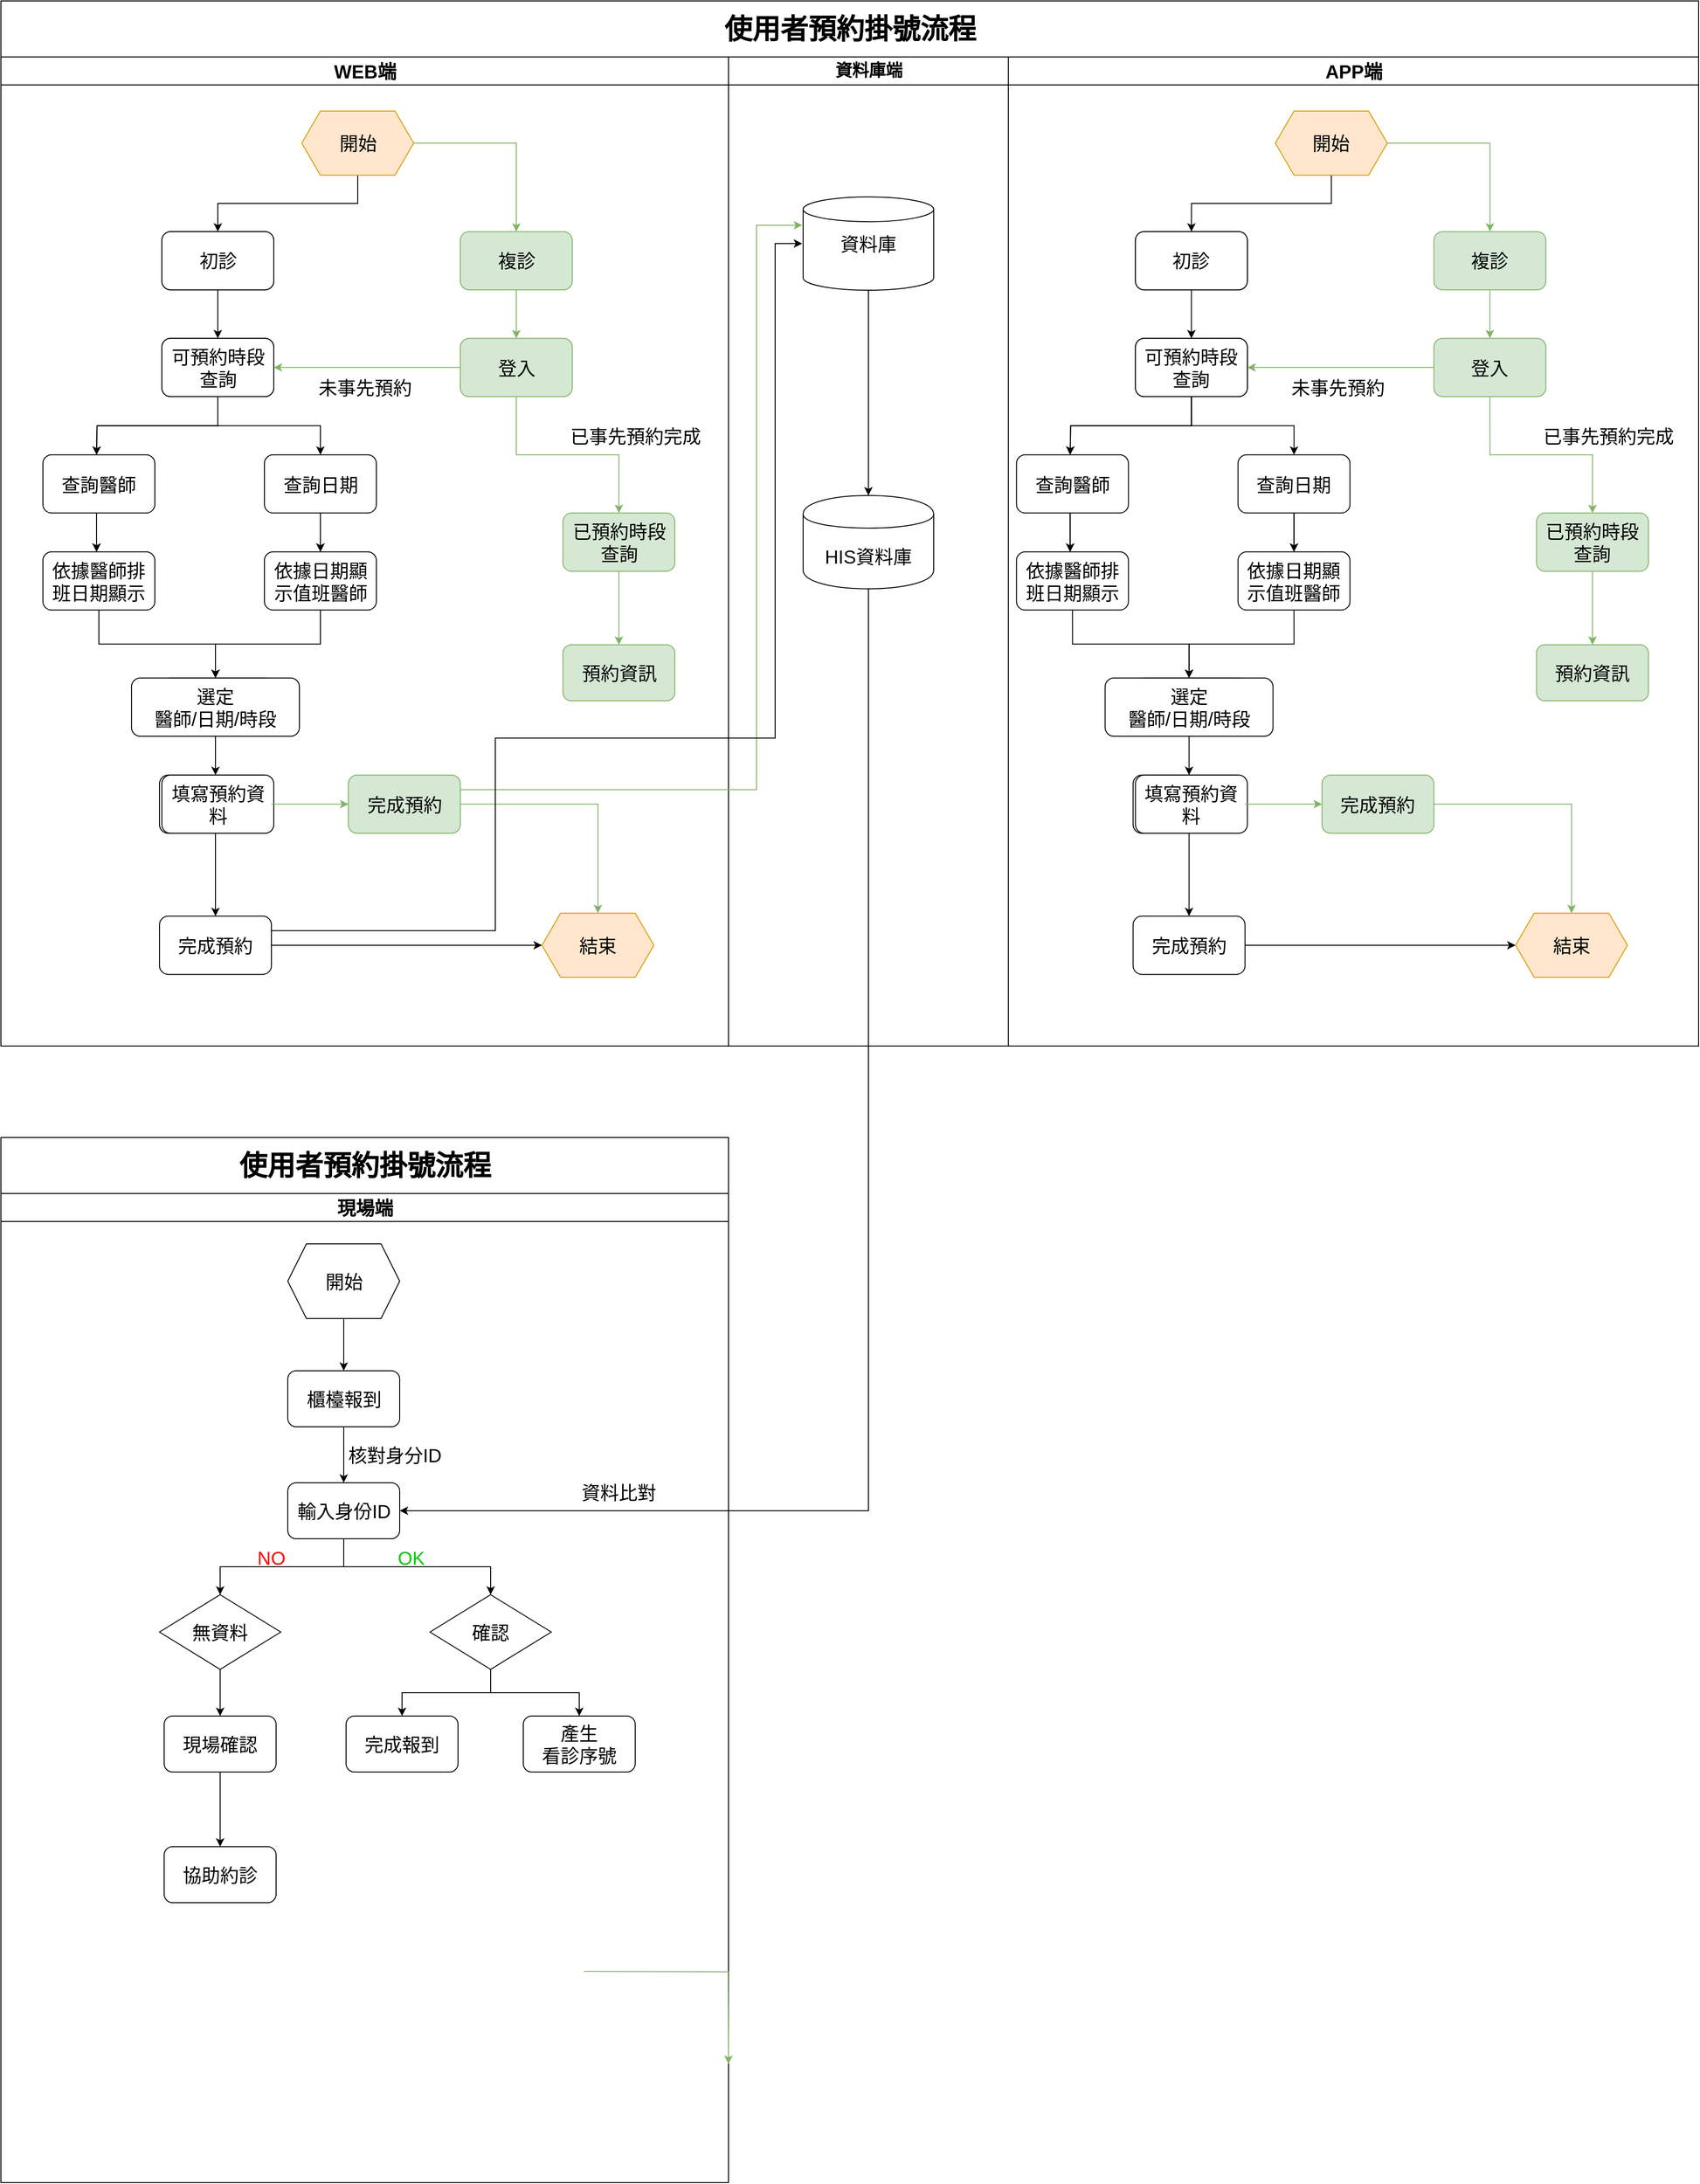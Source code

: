 <mxfile version="13.6.5" type="github">
  <diagram id="dnRgv7B2gYc5I0xisCOR" name="Page-1">
    <mxGraphModel dx="2031" dy="1261" grid="1" gridSize="10" guides="1" tooltips="1" connect="1" arrows="1" fold="1" page="1" pageScale="1" pageWidth="1920" pageHeight="1200" math="0" shadow="0">
      <root>
        <mxCell id="0" />
        <mxCell id="1" parent="0" />
        <mxCell id="JxTsUpEeMa1ZSkfOxO1r-179" value="&lt;font style=&quot;font-size: 30px&quot;&gt;使用者預約掛號流程&lt;/font&gt;" style="swimlane;html=1;childLayout=stackLayout;resizeParent=1;resizeParentMax=0;startSize=60;fontSize=25;movable=1;resizable=1;rotatable=1;deletable=1;editable=1;connectable=1;" vertex="1" parent="1">
          <mxGeometry x="40" y="1250" width="780" height="1120" as="geometry" />
        </mxCell>
        <mxCell id="JxTsUpEeMa1ZSkfOxO1r-180" value="&lt;font style=&quot;font-size: 20px&quot;&gt;現場端&lt;/font&gt;" style="swimlane;html=1;startSize=30;movable=1;resizable=1;rotatable=1;deletable=1;editable=1;connectable=1;" vertex="1" parent="JxTsUpEeMa1ZSkfOxO1r-179">
          <mxGeometry y="60" width="780" height="1060" as="geometry">
            <mxRectangle y="60" width="290" height="990" as="alternateBounds" />
          </mxGeometry>
        </mxCell>
        <mxCell id="JxTsUpEeMa1ZSkfOxO1r-210" style="edgeStyle=orthogonalEdgeStyle;rounded=0;orthogonalLoop=1;jettySize=auto;html=1;exitX=1;exitY=0.5;exitDx=0;exitDy=0;entryX=0.5;entryY=0;entryDx=0;entryDy=0;fontSize=20;fillColor=#d5e8d4;strokeColor=#82b366;" edge="1" parent="JxTsUpEeMa1ZSkfOxO1r-180">
          <mxGeometry relative="1" as="geometry">
            <mxPoint x="624.93" y="833.6" as="sourcePoint" />
            <mxPoint x="779.93" y="932.8" as="targetPoint" />
          </mxGeometry>
        </mxCell>
        <mxCell id="JxTsUpEeMa1ZSkfOxO1r-276" value="" style="edgeStyle=orthogonalEdgeStyle;rounded=0;orthogonalLoop=1;jettySize=auto;html=1;endArrow=classic;endFill=1;fontSize=20;" edge="1" parent="JxTsUpEeMa1ZSkfOxO1r-180" source="JxTsUpEeMa1ZSkfOxO1r-273" target="JxTsUpEeMa1ZSkfOxO1r-275">
          <mxGeometry relative="1" as="geometry" />
        </mxCell>
        <mxCell id="JxTsUpEeMa1ZSkfOxO1r-419" style="edgeStyle=orthogonalEdgeStyle;rounded=0;orthogonalLoop=1;jettySize=auto;html=1;exitX=0.5;exitY=1;exitDx=0;exitDy=0;entryX=0.5;entryY=0;entryDx=0;entryDy=0;endArrow=classic;endFill=1;fontSize=20;fontColor=#FF0000;" edge="1" parent="JxTsUpEeMa1ZSkfOxO1r-180" source="JxTsUpEeMa1ZSkfOxO1r-379" target="JxTsUpEeMa1ZSkfOxO1r-418">
          <mxGeometry relative="1" as="geometry" />
        </mxCell>
        <mxCell id="JxTsUpEeMa1ZSkfOxO1r-379" value="無資料" style="rhombus;whiteSpace=wrap;html=1;fontSize=20;" vertex="1" parent="JxTsUpEeMa1ZSkfOxO1r-180">
          <mxGeometry x="170" y="430" width="130" height="80" as="geometry" />
        </mxCell>
        <mxCell id="JxTsUpEeMa1ZSkfOxO1r-418" value="&lt;font color=&quot;#000000&quot;&gt;現場確認&lt;/font&gt;" style="rounded=1;whiteSpace=wrap;html=1;fontSize=20;fontColor=#FF0000;" vertex="1" parent="JxTsUpEeMa1ZSkfOxO1r-180">
          <mxGeometry x="175" y="560" width="120" height="60" as="geometry" />
        </mxCell>
        <mxCell id="JxTsUpEeMa1ZSkfOxO1r-415" value="NO" style="text;html=1;strokeColor=none;fillColor=none;align=center;verticalAlign=middle;whiteSpace=wrap;rounded=0;fontSize=20;fontColor=#FF0000;" vertex="1" parent="JxTsUpEeMa1ZSkfOxO1r-180">
          <mxGeometry x="270" y="380" width="40" height="20.8" as="geometry" />
        </mxCell>
        <mxCell id="JxTsUpEeMa1ZSkfOxO1r-273" value="&lt;div&gt;櫃檯報到&lt;/div&gt;" style="rounded=1;whiteSpace=wrap;html=1;fontSize=20;" vertex="1" parent="JxTsUpEeMa1ZSkfOxO1r-180">
          <mxGeometry x="307.5" y="190" width="120" height="60" as="geometry" />
        </mxCell>
        <mxCell id="JxTsUpEeMa1ZSkfOxO1r-380" style="edgeStyle=orthogonalEdgeStyle;rounded=0;orthogonalLoop=1;jettySize=auto;html=1;exitX=0.5;exitY=1;exitDx=0;exitDy=0;endArrow=classic;endFill=1;fontSize=20;" edge="1" parent="JxTsUpEeMa1ZSkfOxO1r-180" source="JxTsUpEeMa1ZSkfOxO1r-275" target="JxTsUpEeMa1ZSkfOxO1r-378">
          <mxGeometry relative="1" as="geometry" />
        </mxCell>
        <mxCell id="JxTsUpEeMa1ZSkfOxO1r-381" style="edgeStyle=orthogonalEdgeStyle;rounded=0;orthogonalLoop=1;jettySize=auto;html=1;exitX=0.5;exitY=1;exitDx=0;exitDy=0;entryX=0.5;entryY=0;entryDx=0;entryDy=0;endArrow=classic;endFill=1;fontSize=20;" edge="1" parent="JxTsUpEeMa1ZSkfOxO1r-180" source="JxTsUpEeMa1ZSkfOxO1r-275" target="JxTsUpEeMa1ZSkfOxO1r-379">
          <mxGeometry relative="1" as="geometry" />
        </mxCell>
        <mxCell id="JxTsUpEeMa1ZSkfOxO1r-275" value="輸入身份ID" style="whiteSpace=wrap;html=1;rounded=1;fontSize=20;" vertex="1" parent="JxTsUpEeMa1ZSkfOxO1r-180">
          <mxGeometry x="307.5" y="310" width="120" height="60" as="geometry" />
        </mxCell>
        <mxCell id="JxTsUpEeMa1ZSkfOxO1r-284" style="edgeStyle=orthogonalEdgeStyle;rounded=0;orthogonalLoop=1;jettySize=auto;html=1;exitX=0.5;exitY=1;exitDx=0;exitDy=0;entryX=0.5;entryY=0;entryDx=0;entryDy=0;endArrow=classic;endFill=1;fontSize=20;" edge="1" parent="JxTsUpEeMa1ZSkfOxO1r-180" source="JxTsUpEeMa1ZSkfOxO1r-283" target="JxTsUpEeMa1ZSkfOxO1r-273">
          <mxGeometry relative="1" as="geometry" />
        </mxCell>
        <mxCell id="JxTsUpEeMa1ZSkfOxO1r-283" value="開始" style="shape=hexagon;perimeter=hexagonPerimeter2;whiteSpace=wrap;html=1;fixedSize=1;fontSize=20;" vertex="1" parent="JxTsUpEeMa1ZSkfOxO1r-180">
          <mxGeometry x="307.5" y="54" width="120" height="80" as="geometry" />
        </mxCell>
        <mxCell id="JxTsUpEeMa1ZSkfOxO1r-216" value="核對身分ID" style="text;html=1;strokeColor=none;fillColor=none;align=center;verticalAlign=middle;whiteSpace=wrap;rounded=0;fontSize=20;" vertex="1" parent="JxTsUpEeMa1ZSkfOxO1r-180">
          <mxGeometry x="360" y="270" width="125" height="20.8" as="geometry" />
        </mxCell>
        <mxCell id="JxTsUpEeMa1ZSkfOxO1r-279" value="完成報到" style="whiteSpace=wrap;html=1;rounded=1;fontSize=20;" vertex="1" parent="JxTsUpEeMa1ZSkfOxO1r-180">
          <mxGeometry x="370" y="560" width="120" height="60" as="geometry" />
        </mxCell>
        <mxCell id="JxTsUpEeMa1ZSkfOxO1r-397" value="&lt;font color=&quot;#00CC00&quot;&gt;OK&lt;/font&gt;" style="text;html=1;strokeColor=none;fillColor=none;align=center;verticalAlign=middle;whiteSpace=wrap;rounded=0;fontSize=20;fontColor=#FF0000;" vertex="1" parent="JxTsUpEeMa1ZSkfOxO1r-180">
          <mxGeometry x="420" y="380" width="40" height="20.8" as="geometry" />
        </mxCell>
        <mxCell id="JxTsUpEeMa1ZSkfOxO1r-416" style="edgeStyle=orthogonalEdgeStyle;rounded=0;orthogonalLoop=1;jettySize=auto;html=1;exitX=0.5;exitY=1;exitDx=0;exitDy=0;endArrow=classic;endFill=1;fontSize=20;fontColor=#FF0000;" edge="1" parent="JxTsUpEeMa1ZSkfOxO1r-180" source="JxTsUpEeMa1ZSkfOxO1r-378" target="JxTsUpEeMa1ZSkfOxO1r-279">
          <mxGeometry relative="1" as="geometry" />
        </mxCell>
        <mxCell id="JxTsUpEeMa1ZSkfOxO1r-417" style="edgeStyle=orthogonalEdgeStyle;rounded=0;orthogonalLoop=1;jettySize=auto;html=1;exitX=0.5;exitY=1;exitDx=0;exitDy=0;endArrow=classic;endFill=1;fontSize=20;fontColor=#FF0000;" edge="1" parent="JxTsUpEeMa1ZSkfOxO1r-180" source="JxTsUpEeMa1ZSkfOxO1r-378" target="JxTsUpEeMa1ZSkfOxO1r-281">
          <mxGeometry relative="1" as="geometry" />
        </mxCell>
        <mxCell id="JxTsUpEeMa1ZSkfOxO1r-378" value="確認" style="rhombus;whiteSpace=wrap;html=1;fontSize=20;" vertex="1" parent="JxTsUpEeMa1ZSkfOxO1r-180">
          <mxGeometry x="460" y="430" width="130" height="80" as="geometry" />
        </mxCell>
        <mxCell id="JxTsUpEeMa1ZSkfOxO1r-281" value="&lt;div&gt;產生&lt;/div&gt;&lt;div&gt;看診序號&lt;/div&gt;" style="whiteSpace=wrap;html=1;rounded=1;fontSize=20;" vertex="1" parent="JxTsUpEeMa1ZSkfOxO1r-180">
          <mxGeometry x="560" y="560" width="120" height="60" as="geometry" />
        </mxCell>
        <mxCell id="JxTsUpEeMa1ZSkfOxO1r-278" value="資料比對" style="text;html=1;strokeColor=none;fillColor=none;align=center;verticalAlign=middle;whiteSpace=wrap;rounded=0;fontSize=20;" vertex="1" parent="JxTsUpEeMa1ZSkfOxO1r-180">
          <mxGeometry x="600" y="310" width="125" height="20.8" as="geometry" />
        </mxCell>
        <mxCell id="JxTsUpEeMa1ZSkfOxO1r-277" style="edgeStyle=orthogonalEdgeStyle;rounded=0;orthogonalLoop=1;jettySize=auto;html=1;exitX=0.5;exitY=1;exitDx=0;exitDy=0;entryX=1;entryY=0.5;entryDx=0;entryDy=0;endArrow=classic;endFill=1;fontSize=20;" edge="1" parent="1" source="JxTsUpEeMa1ZSkfOxO1r-93" target="JxTsUpEeMa1ZSkfOxO1r-275">
          <mxGeometry relative="1" as="geometry" />
        </mxCell>
        <mxCell id="JxTsUpEeMa1ZSkfOxO1r-33" value="&lt;font style=&quot;font-size: 30px&quot;&gt;使用者預約掛號流程&lt;/font&gt;" style="swimlane;html=1;childLayout=stackLayout;resizeParent=1;resizeParentMax=0;startSize=60;fontSize=25;movable=1;resizable=1;rotatable=1;deletable=1;editable=1;connectable=1;" vertex="1" parent="1">
          <mxGeometry x="40" y="32" width="1820" height="1120" as="geometry" />
        </mxCell>
        <mxCell id="JxTsUpEeMa1ZSkfOxO1r-38" value="&lt;font style=&quot;font-size: 20px&quot;&gt;WEB端&lt;/font&gt;" style="swimlane;html=1;startSize=30;movable=1;resizable=1;rotatable=1;deletable=1;editable=1;connectable=1;" vertex="1" parent="JxTsUpEeMa1ZSkfOxO1r-33">
          <mxGeometry y="60" width="780" height="1060" as="geometry">
            <mxRectangle y="60" width="290" height="990" as="alternateBounds" />
          </mxGeometry>
        </mxCell>
        <mxCell id="JxTsUpEeMa1ZSkfOxO1r-20" style="edgeStyle=orthogonalEdgeStyle;rounded=0;orthogonalLoop=1;jettySize=auto;html=1;exitX=0.5;exitY=1;exitDx=0;exitDy=0;fontSize=20;" edge="1" parent="JxTsUpEeMa1ZSkfOxO1r-38" source="JxTsUpEeMa1ZSkfOxO1r-16">
          <mxGeometry relative="1" as="geometry">
            <mxPoint x="102.5" y="426.4" as="targetPoint" />
          </mxGeometry>
        </mxCell>
        <mxCell id="JxTsUpEeMa1ZSkfOxO1r-23" value="" style="edgeStyle=orthogonalEdgeStyle;rounded=0;orthogonalLoop=1;jettySize=auto;html=1;fontSize=20;" edge="1" parent="JxTsUpEeMa1ZSkfOxO1r-38">
          <mxGeometry relative="1" as="geometry">
            <mxPoint x="102.5" y="488.8" as="sourcePoint" />
            <mxPoint x="102.5" y="530.4" as="targetPoint" />
          </mxGeometry>
        </mxCell>
        <mxCell id="JxTsUpEeMa1ZSkfOxO1r-25" value="" style="edgeStyle=orthogonalEdgeStyle;rounded=0;orthogonalLoop=1;jettySize=auto;html=1;fontSize=20;" edge="1" parent="JxTsUpEeMa1ZSkfOxO1r-38">
          <mxGeometry relative="1" as="geometry">
            <mxPoint x="342.5" y="488.8" as="sourcePoint" />
            <mxPoint x="342.5" y="530.4" as="targetPoint" />
          </mxGeometry>
        </mxCell>
        <mxCell id="JxTsUpEeMa1ZSkfOxO1r-40" style="edgeStyle=orthogonalEdgeStyle;rounded=0;orthogonalLoop=1;jettySize=auto;html=1;exitX=0.5;exitY=1;exitDx=0;exitDy=0;fontSize=20;" edge="1" parent="JxTsUpEeMa1ZSkfOxO1r-38" source="JxTsUpEeMa1ZSkfOxO1r-50">
          <mxGeometry relative="1" as="geometry">
            <mxPoint x="102.5" y="426.4" as="targetPoint" />
          </mxGeometry>
        </mxCell>
        <mxCell id="JxTsUpEeMa1ZSkfOxO1r-42" value="" style="edgeStyle=orthogonalEdgeStyle;rounded=0;orthogonalLoop=1;jettySize=auto;html=1;fontSize=20;" edge="1" parent="JxTsUpEeMa1ZSkfOxO1r-38">
          <mxGeometry relative="1" as="geometry">
            <mxPoint x="102.5" y="488.8" as="sourcePoint" />
            <mxPoint x="102.5" y="530.4" as="targetPoint" />
          </mxGeometry>
        </mxCell>
        <mxCell id="JxTsUpEeMa1ZSkfOxO1r-44" value="" style="edgeStyle=orthogonalEdgeStyle;rounded=0;orthogonalLoop=1;jettySize=auto;html=1;fontSize=20;" edge="1" parent="JxTsUpEeMa1ZSkfOxO1r-38">
          <mxGeometry relative="1" as="geometry">
            <mxPoint x="342.5" y="488.8" as="sourcePoint" />
            <mxPoint x="342.5" y="530.4" as="targetPoint" />
          </mxGeometry>
        </mxCell>
        <mxCell id="JxTsUpEeMa1ZSkfOxO1r-43" value="查詢醫師" style="rounded=1;whiteSpace=wrap;html=1;fontSize=20;" vertex="1" parent="JxTsUpEeMa1ZSkfOxO1r-38">
          <mxGeometry x="45" y="426.4" width="120" height="62.4" as="geometry" />
        </mxCell>
        <mxCell id="JxTsUpEeMa1ZSkfOxO1r-84" style="edgeStyle=orthogonalEdgeStyle;rounded=0;orthogonalLoop=1;jettySize=auto;html=1;exitX=0.5;exitY=1;exitDx=0;exitDy=0;fontSize=20;" edge="1" parent="JxTsUpEeMa1ZSkfOxO1r-38" source="JxTsUpEeMa1ZSkfOxO1r-22" target="JxTsUpEeMa1ZSkfOxO1r-26">
          <mxGeometry relative="1" as="geometry" />
        </mxCell>
        <mxCell id="JxTsUpEeMa1ZSkfOxO1r-22" value="&lt;font style=&quot;font-size: 20px;&quot;&gt;依據醫師排班日期顯示&lt;/font&gt;" style="whiteSpace=wrap;html=1;rounded=1;fontSize=20;" vertex="1" parent="JxTsUpEeMa1ZSkfOxO1r-38">
          <mxGeometry x="45" y="530.4" width="120" height="62.4" as="geometry" />
        </mxCell>
        <mxCell id="JxTsUpEeMa1ZSkfOxO1r-31" value="&lt;div&gt;&lt;font style=&quot;font-size: 20px&quot;&gt;填寫&lt;/font&gt;&lt;/div&gt;&lt;div&gt;&lt;font style=&quot;font-size: 20px&quot;&gt;預約資料&lt;/font&gt;&lt;/div&gt;" style="whiteSpace=wrap;html=1;rounded=1;fontSize=20;" vertex="1" parent="JxTsUpEeMa1ZSkfOxO1r-38">
          <mxGeometry x="170" y="769.6" width="120" height="62.4" as="geometry" />
        </mxCell>
        <mxCell id="JxTsUpEeMa1ZSkfOxO1r-37" value="初診" style="rounded=1;whiteSpace=wrap;html=1;fontSize=20;" vertex="1" parent="JxTsUpEeMa1ZSkfOxO1r-38">
          <mxGeometry x="172.5" y="187.2" width="120" height="62.4" as="geometry" />
        </mxCell>
        <mxCell id="JxTsUpEeMa1ZSkfOxO1r-60" style="edgeStyle=orthogonalEdgeStyle;rounded=0;orthogonalLoop=1;jettySize=auto;html=1;exitX=0.5;exitY=1;exitDx=0;exitDy=0;entryX=0.5;entryY=0;entryDx=0;entryDy=0;fontSize=20;" edge="1" parent="JxTsUpEeMa1ZSkfOxO1r-38" source="JxTsUpEeMa1ZSkfOxO1r-56" target="JxTsUpEeMa1ZSkfOxO1r-16">
          <mxGeometry relative="1" as="geometry" />
        </mxCell>
        <mxCell id="JxTsUpEeMa1ZSkfOxO1r-56" value="初診" style="rounded=1;whiteSpace=wrap;html=1;fontSize=20;" vertex="1" parent="JxTsUpEeMa1ZSkfOxO1r-38">
          <mxGeometry x="172.5" y="187.2" width="120" height="62.4" as="geometry" />
        </mxCell>
        <mxCell id="JxTsUpEeMa1ZSkfOxO1r-51" value="&lt;div style=&quot;font-size: 20px;&quot;&gt;&lt;font style=&quot;font-size: 20px;&quot;&gt;選定&lt;/font&gt;&lt;/div&gt;&lt;div style=&quot;font-size: 20px;&quot;&gt;&lt;font style=&quot;font-size: 20px;&quot;&gt;醫師/日期&lt;/font&gt;&lt;/div&gt;" style="rounded=1;whiteSpace=wrap;html=1;fontSize=20;" vertex="1" parent="JxTsUpEeMa1ZSkfOxO1r-38">
          <mxGeometry x="172.5" y="665.6" width="120" height="62.4" as="geometry" />
        </mxCell>
        <mxCell id="JxTsUpEeMa1ZSkfOxO1r-50" value="查詢" style="rounded=1;whiteSpace=wrap;html=1;fontSize=20;" vertex="1" parent="JxTsUpEeMa1ZSkfOxO1r-38">
          <mxGeometry x="172.5" y="301.6" width="120" height="62.4" as="geometry" />
        </mxCell>
        <mxCell id="JxTsUpEeMa1ZSkfOxO1r-89" style="edgeStyle=orthogonalEdgeStyle;rounded=0;orthogonalLoop=1;jettySize=auto;html=1;exitX=0.5;exitY=1;exitDx=0;exitDy=0;fontSize=20;" edge="1" parent="JxTsUpEeMa1ZSkfOxO1r-38" source="JxTsUpEeMa1ZSkfOxO1r-26" target="JxTsUpEeMa1ZSkfOxO1r-31">
          <mxGeometry relative="1" as="geometry" />
        </mxCell>
        <mxCell id="JxTsUpEeMa1ZSkfOxO1r-26" value="&lt;div style=&quot;font-size: 20px&quot;&gt;&lt;font style=&quot;font-size: 20px&quot;&gt;選定&lt;/font&gt;&lt;/div&gt;&lt;div style=&quot;font-size: 20px&quot;&gt;&lt;font style=&quot;font-size: 20px&quot;&gt;醫師/日期/時段&lt;/font&gt;&lt;/div&gt;" style="rounded=1;whiteSpace=wrap;html=1;fontSize=20;" vertex="1" parent="JxTsUpEeMa1ZSkfOxO1r-38">
          <mxGeometry x="140" y="665.6" width="180" height="62.4" as="geometry" />
        </mxCell>
        <mxCell id="JxTsUpEeMa1ZSkfOxO1r-76" style="edgeStyle=orthogonalEdgeStyle;rounded=0;orthogonalLoop=1;jettySize=auto;html=1;exitX=0.5;exitY=1;exitDx=0;exitDy=0;fontSize=20;" edge="1" parent="JxTsUpEeMa1ZSkfOxO1r-38" source="JxTsUpEeMa1ZSkfOxO1r-16" target="JxTsUpEeMa1ZSkfOxO1r-55">
          <mxGeometry relative="1" as="geometry" />
        </mxCell>
        <mxCell id="JxTsUpEeMa1ZSkfOxO1r-16" value="可預約時段查詢" style="rounded=1;whiteSpace=wrap;html=1;fontSize=20;" vertex="1" parent="JxTsUpEeMa1ZSkfOxO1r-38">
          <mxGeometry x="172.5" y="301.6" width="120" height="62.4" as="geometry" />
        </mxCell>
        <mxCell id="JxTsUpEeMa1ZSkfOxO1r-53" value="&lt;font style=&quot;font-size: 20px;&quot;&gt;填寫預約資料&lt;/font&gt;" style="whiteSpace=wrap;html=1;rounded=1;fontSize=20;" vertex="1" parent="JxTsUpEeMa1ZSkfOxO1r-38">
          <mxGeometry x="172.5" y="769.6" width="120" height="62.4" as="geometry" />
        </mxCell>
        <mxCell id="JxTsUpEeMa1ZSkfOxO1r-86" style="edgeStyle=orthogonalEdgeStyle;rounded=0;orthogonalLoop=1;jettySize=auto;html=1;exitX=1;exitY=0.5;exitDx=0;exitDy=0;entryX=0;entryY=0.5;entryDx=0;entryDy=0;fontSize=20;fillColor=#d5e8d4;strokeColor=#82b366;" edge="1" parent="JxTsUpEeMa1ZSkfOxO1r-38" source="JxTsUpEeMa1ZSkfOxO1r-31" target="JxTsUpEeMa1ZSkfOxO1r-69">
          <mxGeometry relative="1" as="geometry" />
        </mxCell>
        <mxCell id="JxTsUpEeMa1ZSkfOxO1r-88" style="edgeStyle=orthogonalEdgeStyle;rounded=0;orthogonalLoop=1;jettySize=auto;html=1;exitX=0.5;exitY=1;exitDx=0;exitDy=0;fontSize=20;" edge="1" parent="JxTsUpEeMa1ZSkfOxO1r-38" source="JxTsUpEeMa1ZSkfOxO1r-31" target="JxTsUpEeMa1ZSkfOxO1r-74">
          <mxGeometry relative="1" as="geometry" />
        </mxCell>
        <mxCell id="JxTsUpEeMa1ZSkfOxO1r-286" style="edgeStyle=orthogonalEdgeStyle;rounded=0;orthogonalLoop=1;jettySize=auto;html=1;exitX=1;exitY=0.5;exitDx=0;exitDy=0;endArrow=classic;endFill=1;fontSize=20;" edge="1" parent="JxTsUpEeMa1ZSkfOxO1r-38" source="JxTsUpEeMa1ZSkfOxO1r-74" target="JxTsUpEeMa1ZSkfOxO1r-285">
          <mxGeometry relative="1" as="geometry" />
        </mxCell>
        <mxCell id="JxTsUpEeMa1ZSkfOxO1r-74" value="完成預約" style="whiteSpace=wrap;html=1;rounded=1;fontSize=20;" vertex="1" parent="JxTsUpEeMa1ZSkfOxO1r-38">
          <mxGeometry x="170" y="920.8" width="120" height="62.4" as="geometry" />
        </mxCell>
        <mxCell id="JxTsUpEeMa1ZSkfOxO1r-55" value="查詢日期" style="rounded=1;whiteSpace=wrap;html=1;fontSize=20;" vertex="1" parent="JxTsUpEeMa1ZSkfOxO1r-38">
          <mxGeometry x="282.5" y="426.4" width="120" height="62.4" as="geometry" />
        </mxCell>
        <mxCell id="JxTsUpEeMa1ZSkfOxO1r-85" style="edgeStyle=orthogonalEdgeStyle;rounded=0;orthogonalLoop=1;jettySize=auto;html=1;exitX=0.5;exitY=1;exitDx=0;exitDy=0;entryX=0.5;entryY=0;entryDx=0;entryDy=0;fontSize=20;" edge="1" parent="JxTsUpEeMa1ZSkfOxO1r-38" source="JxTsUpEeMa1ZSkfOxO1r-54" target="JxTsUpEeMa1ZSkfOxO1r-26">
          <mxGeometry relative="1" as="geometry" />
        </mxCell>
        <mxCell id="JxTsUpEeMa1ZSkfOxO1r-54" value="&lt;font style=&quot;font-size: 20px;&quot;&gt;依據日期顯示值班醫師&lt;/font&gt;" style="whiteSpace=wrap;html=1;rounded=1;fontSize=20;" vertex="1" parent="JxTsUpEeMa1ZSkfOxO1r-38">
          <mxGeometry x="282.5" y="530.4" width="120" height="62.4" as="geometry" />
        </mxCell>
        <mxCell id="JxTsUpEeMa1ZSkfOxO1r-62" value="" style="edgeStyle=orthogonalEdgeStyle;rounded=0;orthogonalLoop=1;jettySize=auto;html=1;fontSize=20;fillColor=#d5e8d4;strokeColor=#82b366;" edge="1" parent="JxTsUpEeMa1ZSkfOxO1r-38" source="JxTsUpEeMa1ZSkfOxO1r-57" target="JxTsUpEeMa1ZSkfOxO1r-61">
          <mxGeometry relative="1" as="geometry" />
        </mxCell>
        <mxCell id="JxTsUpEeMa1ZSkfOxO1r-66" style="edgeStyle=orthogonalEdgeStyle;rounded=0;orthogonalLoop=1;jettySize=auto;html=1;exitX=0.5;exitY=1;exitDx=0;exitDy=0;entryX=0.5;entryY=0;entryDx=0;entryDy=0;fontSize=20;fillColor=#d5e8d4;strokeColor=#82b366;" edge="1" parent="JxTsUpEeMa1ZSkfOxO1r-38" source="JxTsUpEeMa1ZSkfOxO1r-61" target="JxTsUpEeMa1ZSkfOxO1r-65">
          <mxGeometry relative="1" as="geometry" />
        </mxCell>
        <mxCell id="JxTsUpEeMa1ZSkfOxO1r-78" style="edgeStyle=orthogonalEdgeStyle;rounded=0;orthogonalLoop=1;jettySize=auto;html=1;exitX=0;exitY=0.5;exitDx=0;exitDy=0;entryX=1;entryY=0.5;entryDx=0;entryDy=0;fontSize=20;fillColor=#d5e8d4;strokeColor=#82b366;" edge="1" parent="JxTsUpEeMa1ZSkfOxO1r-38" source="JxTsUpEeMa1ZSkfOxO1r-61" target="JxTsUpEeMa1ZSkfOxO1r-16">
          <mxGeometry relative="1" as="geometry" />
        </mxCell>
        <mxCell id="JxTsUpEeMa1ZSkfOxO1r-289" style="edgeStyle=orthogonalEdgeStyle;rounded=0;orthogonalLoop=1;jettySize=auto;html=1;exitX=1;exitY=0.5;exitDx=0;exitDy=0;endArrow=classic;endFill=1;fontSize=20;fillColor=#d5e8d4;strokeColor=#82b366;" edge="1" parent="JxTsUpEeMa1ZSkfOxO1r-38" source="JxTsUpEeMa1ZSkfOxO1r-288" target="JxTsUpEeMa1ZSkfOxO1r-57">
          <mxGeometry relative="1" as="geometry" />
        </mxCell>
        <mxCell id="JxTsUpEeMa1ZSkfOxO1r-290" style="edgeStyle=orthogonalEdgeStyle;rounded=0;orthogonalLoop=1;jettySize=auto;html=1;exitX=0.5;exitY=1;exitDx=0;exitDy=0;entryX=0.5;entryY=0;entryDx=0;entryDy=0;endArrow=classic;endFill=1;fontSize=20;" edge="1" parent="JxTsUpEeMa1ZSkfOxO1r-38" source="JxTsUpEeMa1ZSkfOxO1r-288" target="JxTsUpEeMa1ZSkfOxO1r-56">
          <mxGeometry relative="1" as="geometry" />
        </mxCell>
        <mxCell id="JxTsUpEeMa1ZSkfOxO1r-288" value="開始" style="shape=hexagon;perimeter=hexagonPerimeter2;whiteSpace=wrap;html=1;fixedSize=1;fontSize=20;fillColor=#ffe6cc;strokeColor=#d79b00;" vertex="1" parent="JxTsUpEeMa1ZSkfOxO1r-38">
          <mxGeometry x="322.5" y="58" width="120" height="68.8" as="geometry" />
        </mxCell>
        <mxCell id="JxTsUpEeMa1ZSkfOxO1r-285" value="結束" style="shape=hexagon;perimeter=hexagonPerimeter2;whiteSpace=wrap;html=1;fixedSize=1;fontSize=20;fillColor=#ffe6cc;strokeColor=#d79b00;" vertex="1" parent="JxTsUpEeMa1ZSkfOxO1r-38">
          <mxGeometry x="580" y="917.6" width="120" height="68.8" as="geometry" />
        </mxCell>
        <mxCell id="JxTsUpEeMa1ZSkfOxO1r-65" value="已預約時段查詢" style="rounded=1;whiteSpace=wrap;html=1;fontSize=20;fillColor=#d5e8d4;strokeColor=#82b366;" vertex="1" parent="JxTsUpEeMa1ZSkfOxO1r-38">
          <mxGeometry x="602.5" y="488.8" width="120" height="62.4" as="geometry" />
        </mxCell>
        <mxCell id="JxTsUpEeMa1ZSkfOxO1r-71" value="已事先預約完成" style="text;html=1;strokeColor=none;fillColor=none;align=center;verticalAlign=middle;whiteSpace=wrap;rounded=0;fontSize=20;" vertex="1" parent="JxTsUpEeMa1ZSkfOxO1r-38">
          <mxGeometry x="592.5" y="395.2" width="175" height="20.8" as="geometry" />
        </mxCell>
        <mxCell id="JxTsUpEeMa1ZSkfOxO1r-61" value="登入" style="whiteSpace=wrap;html=1;rounded=1;fontSize=20;fillColor=#d5e8d4;strokeColor=#82b366;" vertex="1" parent="JxTsUpEeMa1ZSkfOxO1r-38">
          <mxGeometry x="492.5" y="301.6" width="120" height="62.4" as="geometry" />
        </mxCell>
        <mxCell id="JxTsUpEeMa1ZSkfOxO1r-57" value="複診" style="rounded=1;whiteSpace=wrap;html=1;fontSize=20;fillColor=#d5e8d4;strokeColor=#82b366;" vertex="1" parent="JxTsUpEeMa1ZSkfOxO1r-38">
          <mxGeometry x="492.5" y="187.2" width="120" height="62.4" as="geometry" />
        </mxCell>
        <mxCell id="JxTsUpEeMa1ZSkfOxO1r-287" style="edgeStyle=orthogonalEdgeStyle;rounded=0;orthogonalLoop=1;jettySize=auto;html=1;exitX=1;exitY=0.5;exitDx=0;exitDy=0;endArrow=classic;endFill=1;fontSize=20;fillColor=#d5e8d4;strokeColor=#82b366;" edge="1" parent="JxTsUpEeMa1ZSkfOxO1r-38" source="JxTsUpEeMa1ZSkfOxO1r-69" target="JxTsUpEeMa1ZSkfOxO1r-285">
          <mxGeometry relative="1" as="geometry" />
        </mxCell>
        <mxCell id="JxTsUpEeMa1ZSkfOxO1r-69" value="完成預約" style="whiteSpace=wrap;html=1;rounded=1;fontSize=20;fillColor=#d5e8d4;strokeColor=#82b366;" vertex="1" parent="JxTsUpEeMa1ZSkfOxO1r-38">
          <mxGeometry x="372.5" y="769.6" width="120" height="62.4" as="geometry" />
        </mxCell>
        <mxCell id="JxTsUpEeMa1ZSkfOxO1r-72" value="未事先預約" style="text;html=1;strokeColor=none;fillColor=none;align=center;verticalAlign=middle;whiteSpace=wrap;rounded=0;fontSize=20;" vertex="1" parent="JxTsUpEeMa1ZSkfOxO1r-38">
          <mxGeometry x="322.5" y="343.2" width="135" height="20.8" as="geometry" />
        </mxCell>
        <mxCell id="JxTsUpEeMa1ZSkfOxO1r-68" value="" style="edgeStyle=orthogonalEdgeStyle;rounded=0;orthogonalLoop=1;jettySize=auto;html=1;fontSize=20;fillColor=#d5e8d4;strokeColor=#82b366;" edge="1" parent="JxTsUpEeMa1ZSkfOxO1r-38" source="JxTsUpEeMa1ZSkfOxO1r-65" target="JxTsUpEeMa1ZSkfOxO1r-67">
          <mxGeometry relative="1" as="geometry" />
        </mxCell>
        <mxCell id="JxTsUpEeMa1ZSkfOxO1r-67" value="預約資訊" style="whiteSpace=wrap;html=1;rounded=1;fontSize=20;fillColor=#d5e8d4;strokeColor=#82b366;" vertex="1" parent="JxTsUpEeMa1ZSkfOxO1r-38">
          <mxGeometry x="602.5" y="630" width="120" height="60" as="geometry" />
        </mxCell>
        <mxCell id="JxTsUpEeMa1ZSkfOxO1r-34" value="&lt;font style=&quot;font-size: 18px&quot;&gt;資料庫端&lt;/font&gt;" style="swimlane;html=1;startSize=30;movable=1;resizable=1;rotatable=1;deletable=1;editable=1;connectable=1;" vertex="1" parent="JxTsUpEeMa1ZSkfOxO1r-33">
          <mxGeometry x="780" y="60" width="300" height="1060" as="geometry" />
        </mxCell>
        <mxCell id="JxTsUpEeMa1ZSkfOxO1r-90" value="資料庫" style="shape=cylinder2;whiteSpace=wrap;html=1;boundedLbl=1;backgroundOutline=1;size=13.286;fontSize=20;" vertex="1" parent="JxTsUpEeMa1ZSkfOxO1r-34">
          <mxGeometry x="80" y="150" width="140" height="100" as="geometry" />
        </mxCell>
        <mxCell id="JxTsUpEeMa1ZSkfOxO1r-94" value="" style="edgeStyle=orthogonalEdgeStyle;rounded=0;orthogonalLoop=1;jettySize=auto;html=1;endArrow=classic;endFill=1;fontSize=20;" edge="1" parent="JxTsUpEeMa1ZSkfOxO1r-34" source="JxTsUpEeMa1ZSkfOxO1r-90" target="JxTsUpEeMa1ZSkfOxO1r-93">
          <mxGeometry relative="1" as="geometry" />
        </mxCell>
        <mxCell id="JxTsUpEeMa1ZSkfOxO1r-93" value="HIS資料庫" style="shape=cylinder;whiteSpace=wrap;html=1;boundedLbl=1;backgroundOutline=1;fontSize=20;" vertex="1" parent="JxTsUpEeMa1ZSkfOxO1r-34">
          <mxGeometry x="80" y="470" width="140" height="100" as="geometry" />
        </mxCell>
        <mxCell id="JxTsUpEeMa1ZSkfOxO1r-58" value="&lt;font style=&quot;font-size: 20px&quot;&gt;APP端&lt;/font&gt;" style="swimlane;html=1;startSize=30;" vertex="1" parent="JxTsUpEeMa1ZSkfOxO1r-33">
          <mxGeometry x="1080" y="60" width="740" height="1060" as="geometry" />
        </mxCell>
        <mxCell id="JxTsUpEeMa1ZSkfOxO1r-335" style="edgeStyle=orthogonalEdgeStyle;rounded=0;orthogonalLoop=1;jettySize=auto;html=1;exitX=0.5;exitY=1;exitDx=0;exitDy=0;fontSize=20;" edge="1" source="JxTsUpEeMa1ZSkfOxO1r-353" parent="JxTsUpEeMa1ZSkfOxO1r-58">
          <mxGeometry relative="1" as="geometry">
            <mxPoint x="66.25" y="426.4" as="targetPoint" />
          </mxGeometry>
        </mxCell>
        <mxCell id="JxTsUpEeMa1ZSkfOxO1r-336" value="" style="edgeStyle=orthogonalEdgeStyle;rounded=0;orthogonalLoop=1;jettySize=auto;html=1;fontSize=20;" edge="1" parent="JxTsUpEeMa1ZSkfOxO1r-58">
          <mxGeometry relative="1" as="geometry">
            <mxPoint x="66.25" y="488.8" as="sourcePoint" />
            <mxPoint x="66.25" y="530.4" as="targetPoint" />
          </mxGeometry>
        </mxCell>
        <mxCell id="JxTsUpEeMa1ZSkfOxO1r-337" value="" style="edgeStyle=orthogonalEdgeStyle;rounded=0;orthogonalLoop=1;jettySize=auto;html=1;fontSize=20;" edge="1" parent="JxTsUpEeMa1ZSkfOxO1r-58">
          <mxGeometry relative="1" as="geometry">
            <mxPoint x="306.25" y="488.8" as="sourcePoint" />
            <mxPoint x="306.25" y="530.4" as="targetPoint" />
          </mxGeometry>
        </mxCell>
        <mxCell id="JxTsUpEeMa1ZSkfOxO1r-338" style="edgeStyle=orthogonalEdgeStyle;rounded=0;orthogonalLoop=1;jettySize=auto;html=1;exitX=0.5;exitY=1;exitDx=0;exitDy=0;fontSize=20;" edge="1" source="JxTsUpEeMa1ZSkfOxO1r-349" parent="JxTsUpEeMa1ZSkfOxO1r-58">
          <mxGeometry relative="1" as="geometry">
            <mxPoint x="66.25" y="426.4" as="targetPoint" />
          </mxGeometry>
        </mxCell>
        <mxCell id="JxTsUpEeMa1ZSkfOxO1r-339" value="" style="edgeStyle=orthogonalEdgeStyle;rounded=0;orthogonalLoop=1;jettySize=auto;html=1;fontSize=20;" edge="1" parent="JxTsUpEeMa1ZSkfOxO1r-58">
          <mxGeometry relative="1" as="geometry">
            <mxPoint x="66.25" y="488.8" as="sourcePoint" />
            <mxPoint x="66.25" y="530.4" as="targetPoint" />
          </mxGeometry>
        </mxCell>
        <mxCell id="JxTsUpEeMa1ZSkfOxO1r-340" value="" style="edgeStyle=orthogonalEdgeStyle;rounded=0;orthogonalLoop=1;jettySize=auto;html=1;fontSize=20;" edge="1" parent="JxTsUpEeMa1ZSkfOxO1r-58">
          <mxGeometry relative="1" as="geometry">
            <mxPoint x="306.25" y="488.8" as="sourcePoint" />
            <mxPoint x="306.25" y="530.4" as="targetPoint" />
          </mxGeometry>
        </mxCell>
        <mxCell id="JxTsUpEeMa1ZSkfOxO1r-341" value="查詢醫師" style="rounded=1;whiteSpace=wrap;html=1;fontSize=20;" vertex="1" parent="JxTsUpEeMa1ZSkfOxO1r-58">
          <mxGeometry x="8.75" y="426.4" width="120" height="62.4" as="geometry" />
        </mxCell>
        <mxCell id="JxTsUpEeMa1ZSkfOxO1r-342" style="edgeStyle=orthogonalEdgeStyle;rounded=0;orthogonalLoop=1;jettySize=auto;html=1;exitX=0.5;exitY=1;exitDx=0;exitDy=0;fontSize=20;" edge="1" source="JxTsUpEeMa1ZSkfOxO1r-343" target="JxTsUpEeMa1ZSkfOxO1r-351" parent="JxTsUpEeMa1ZSkfOxO1r-58">
          <mxGeometry relative="1" as="geometry" />
        </mxCell>
        <mxCell id="JxTsUpEeMa1ZSkfOxO1r-343" value="&lt;font style=&quot;font-size: 20px;&quot;&gt;依據醫師排班日期顯示&lt;/font&gt;" style="whiteSpace=wrap;html=1;rounded=1;fontSize=20;" vertex="1" parent="JxTsUpEeMa1ZSkfOxO1r-58">
          <mxGeometry x="8.75" y="530.4" width="120" height="62.4" as="geometry" />
        </mxCell>
        <mxCell id="JxTsUpEeMa1ZSkfOxO1r-344" value="&lt;div&gt;&lt;font style=&quot;font-size: 20px&quot;&gt;填寫&lt;/font&gt;&lt;/div&gt;&lt;div&gt;&lt;font style=&quot;font-size: 20px&quot;&gt;預約資料&lt;/font&gt;&lt;/div&gt;" style="whiteSpace=wrap;html=1;rounded=1;fontSize=20;" vertex="1" parent="JxTsUpEeMa1ZSkfOxO1r-58">
          <mxGeometry x="133.75" y="769.6" width="120" height="62.4" as="geometry" />
        </mxCell>
        <mxCell id="JxTsUpEeMa1ZSkfOxO1r-345" value="初診" style="rounded=1;whiteSpace=wrap;html=1;fontSize=20;" vertex="1" parent="JxTsUpEeMa1ZSkfOxO1r-58">
          <mxGeometry x="136.25" y="187.2" width="120" height="62.4" as="geometry" />
        </mxCell>
        <mxCell id="JxTsUpEeMa1ZSkfOxO1r-346" style="edgeStyle=orthogonalEdgeStyle;rounded=0;orthogonalLoop=1;jettySize=auto;html=1;exitX=0.5;exitY=1;exitDx=0;exitDy=0;entryX=0.5;entryY=0;entryDx=0;entryDy=0;fontSize=20;" edge="1" source="JxTsUpEeMa1ZSkfOxO1r-347" target="JxTsUpEeMa1ZSkfOxO1r-353" parent="JxTsUpEeMa1ZSkfOxO1r-58">
          <mxGeometry relative="1" as="geometry" />
        </mxCell>
        <mxCell id="JxTsUpEeMa1ZSkfOxO1r-347" value="初診" style="rounded=1;whiteSpace=wrap;html=1;fontSize=20;" vertex="1" parent="JxTsUpEeMa1ZSkfOxO1r-58">
          <mxGeometry x="136.25" y="187.2" width="120" height="62.4" as="geometry" />
        </mxCell>
        <mxCell id="JxTsUpEeMa1ZSkfOxO1r-348" value="&lt;div style=&quot;font-size: 20px;&quot;&gt;&lt;font style=&quot;font-size: 20px;&quot;&gt;選定&lt;/font&gt;&lt;/div&gt;&lt;div style=&quot;font-size: 20px;&quot;&gt;&lt;font style=&quot;font-size: 20px;&quot;&gt;醫師/日期&lt;/font&gt;&lt;/div&gt;" style="rounded=1;whiteSpace=wrap;html=1;fontSize=20;" vertex="1" parent="JxTsUpEeMa1ZSkfOxO1r-58">
          <mxGeometry x="136.25" y="665.6" width="120" height="62.4" as="geometry" />
        </mxCell>
        <mxCell id="JxTsUpEeMa1ZSkfOxO1r-349" value="查詢" style="rounded=1;whiteSpace=wrap;html=1;fontSize=20;" vertex="1" parent="JxTsUpEeMa1ZSkfOxO1r-58">
          <mxGeometry x="136.25" y="301.6" width="120" height="62.4" as="geometry" />
        </mxCell>
        <mxCell id="JxTsUpEeMa1ZSkfOxO1r-350" style="edgeStyle=orthogonalEdgeStyle;rounded=0;orthogonalLoop=1;jettySize=auto;html=1;exitX=0.5;exitY=1;exitDx=0;exitDy=0;fontSize=20;" edge="1" source="JxTsUpEeMa1ZSkfOxO1r-351" target="JxTsUpEeMa1ZSkfOxO1r-344" parent="JxTsUpEeMa1ZSkfOxO1r-58">
          <mxGeometry relative="1" as="geometry" />
        </mxCell>
        <mxCell id="JxTsUpEeMa1ZSkfOxO1r-351" value="&lt;div style=&quot;font-size: 20px&quot;&gt;&lt;font style=&quot;font-size: 20px&quot;&gt;選定&lt;/font&gt;&lt;/div&gt;&lt;div style=&quot;font-size: 20px&quot;&gt;&lt;font style=&quot;font-size: 20px&quot;&gt;醫師/日期/時段&lt;/font&gt;&lt;/div&gt;" style="rounded=1;whiteSpace=wrap;html=1;fontSize=20;" vertex="1" parent="JxTsUpEeMa1ZSkfOxO1r-58">
          <mxGeometry x="103.75" y="665.6" width="180" height="62.4" as="geometry" />
        </mxCell>
        <mxCell id="JxTsUpEeMa1ZSkfOxO1r-352" style="edgeStyle=orthogonalEdgeStyle;rounded=0;orthogonalLoop=1;jettySize=auto;html=1;exitX=0.5;exitY=1;exitDx=0;exitDy=0;fontSize=20;" edge="1" source="JxTsUpEeMa1ZSkfOxO1r-353" target="JxTsUpEeMa1ZSkfOxO1r-359" parent="JxTsUpEeMa1ZSkfOxO1r-58">
          <mxGeometry relative="1" as="geometry" />
        </mxCell>
        <mxCell id="JxTsUpEeMa1ZSkfOxO1r-353" value="可預約時段查詢" style="rounded=1;whiteSpace=wrap;html=1;fontSize=20;" vertex="1" parent="JxTsUpEeMa1ZSkfOxO1r-58">
          <mxGeometry x="136.25" y="301.6" width="120" height="62.4" as="geometry" />
        </mxCell>
        <mxCell id="JxTsUpEeMa1ZSkfOxO1r-354" value="&lt;font style=&quot;font-size: 20px;&quot;&gt;填寫預約資料&lt;/font&gt;" style="whiteSpace=wrap;html=1;rounded=1;fontSize=20;" vertex="1" parent="JxTsUpEeMa1ZSkfOxO1r-58">
          <mxGeometry x="136.25" y="769.6" width="120" height="62.4" as="geometry" />
        </mxCell>
        <mxCell id="JxTsUpEeMa1ZSkfOxO1r-355" style="edgeStyle=orthogonalEdgeStyle;rounded=0;orthogonalLoop=1;jettySize=auto;html=1;exitX=1;exitY=0.5;exitDx=0;exitDy=0;entryX=0;entryY=0.5;entryDx=0;entryDy=0;fontSize=20;fillColor=#d5e8d4;strokeColor=#82b366;" edge="1" source="JxTsUpEeMa1ZSkfOxO1r-344" target="JxTsUpEeMa1ZSkfOxO1r-374" parent="JxTsUpEeMa1ZSkfOxO1r-58">
          <mxGeometry relative="1" as="geometry" />
        </mxCell>
        <mxCell id="JxTsUpEeMa1ZSkfOxO1r-356" style="edgeStyle=orthogonalEdgeStyle;rounded=0;orthogonalLoop=1;jettySize=auto;html=1;exitX=0.5;exitY=1;exitDx=0;exitDy=0;fontSize=20;" edge="1" source="JxTsUpEeMa1ZSkfOxO1r-344" target="JxTsUpEeMa1ZSkfOxO1r-358" parent="JxTsUpEeMa1ZSkfOxO1r-58">
          <mxGeometry relative="1" as="geometry" />
        </mxCell>
        <mxCell id="JxTsUpEeMa1ZSkfOxO1r-357" style="edgeStyle=orthogonalEdgeStyle;rounded=0;orthogonalLoop=1;jettySize=auto;html=1;exitX=1;exitY=0.5;exitDx=0;exitDy=0;endArrow=classic;endFill=1;fontSize=20;" edge="1" source="JxTsUpEeMa1ZSkfOxO1r-358" target="JxTsUpEeMa1ZSkfOxO1r-368" parent="JxTsUpEeMa1ZSkfOxO1r-58">
          <mxGeometry relative="1" as="geometry" />
        </mxCell>
        <mxCell id="JxTsUpEeMa1ZSkfOxO1r-358" value="完成預約" style="whiteSpace=wrap;html=1;rounded=1;fontSize=20;" vertex="1" parent="JxTsUpEeMa1ZSkfOxO1r-58">
          <mxGeometry x="133.75" y="920.8" width="120" height="62.4" as="geometry" />
        </mxCell>
        <mxCell id="JxTsUpEeMa1ZSkfOxO1r-359" value="查詢日期" style="rounded=1;whiteSpace=wrap;html=1;fontSize=20;" vertex="1" parent="JxTsUpEeMa1ZSkfOxO1r-58">
          <mxGeometry x="246.25" y="426.4" width="120" height="62.4" as="geometry" />
        </mxCell>
        <mxCell id="JxTsUpEeMa1ZSkfOxO1r-360" style="edgeStyle=orthogonalEdgeStyle;rounded=0;orthogonalLoop=1;jettySize=auto;html=1;exitX=0.5;exitY=1;exitDx=0;exitDy=0;entryX=0.5;entryY=0;entryDx=0;entryDy=0;fontSize=20;" edge="1" source="JxTsUpEeMa1ZSkfOxO1r-361" target="JxTsUpEeMa1ZSkfOxO1r-351" parent="JxTsUpEeMa1ZSkfOxO1r-58">
          <mxGeometry relative="1" as="geometry" />
        </mxCell>
        <mxCell id="JxTsUpEeMa1ZSkfOxO1r-361" value="&lt;font style=&quot;font-size: 20px;&quot;&gt;依據日期顯示值班醫師&lt;/font&gt;" style="whiteSpace=wrap;html=1;rounded=1;fontSize=20;" vertex="1" parent="JxTsUpEeMa1ZSkfOxO1r-58">
          <mxGeometry x="246.25" y="530.4" width="120" height="62.4" as="geometry" />
        </mxCell>
        <mxCell id="JxTsUpEeMa1ZSkfOxO1r-362" value="" style="edgeStyle=orthogonalEdgeStyle;rounded=0;orthogonalLoop=1;jettySize=auto;html=1;fontSize=20;fillColor=#d5e8d4;strokeColor=#82b366;" edge="1" source="JxTsUpEeMa1ZSkfOxO1r-372" target="JxTsUpEeMa1ZSkfOxO1r-371" parent="JxTsUpEeMa1ZSkfOxO1r-58">
          <mxGeometry relative="1" as="geometry" />
        </mxCell>
        <mxCell id="JxTsUpEeMa1ZSkfOxO1r-363" style="edgeStyle=orthogonalEdgeStyle;rounded=0;orthogonalLoop=1;jettySize=auto;html=1;exitX=0.5;exitY=1;exitDx=0;exitDy=0;entryX=0.5;entryY=0;entryDx=0;entryDy=0;fontSize=20;fillColor=#d5e8d4;strokeColor=#82b366;" edge="1" source="JxTsUpEeMa1ZSkfOxO1r-371" target="JxTsUpEeMa1ZSkfOxO1r-369" parent="JxTsUpEeMa1ZSkfOxO1r-58">
          <mxGeometry relative="1" as="geometry" />
        </mxCell>
        <mxCell id="JxTsUpEeMa1ZSkfOxO1r-364" style="edgeStyle=orthogonalEdgeStyle;rounded=0;orthogonalLoop=1;jettySize=auto;html=1;exitX=0;exitY=0.5;exitDx=0;exitDy=0;entryX=1;entryY=0.5;entryDx=0;entryDy=0;fontSize=20;fillColor=#d5e8d4;strokeColor=#82b366;" edge="1" source="JxTsUpEeMa1ZSkfOxO1r-371" target="JxTsUpEeMa1ZSkfOxO1r-353" parent="JxTsUpEeMa1ZSkfOxO1r-58">
          <mxGeometry relative="1" as="geometry" />
        </mxCell>
        <mxCell id="JxTsUpEeMa1ZSkfOxO1r-365" style="edgeStyle=orthogonalEdgeStyle;rounded=0;orthogonalLoop=1;jettySize=auto;html=1;exitX=1;exitY=0.5;exitDx=0;exitDy=0;endArrow=classic;endFill=1;fontSize=20;fillColor=#d5e8d4;strokeColor=#82b366;" edge="1" source="JxTsUpEeMa1ZSkfOxO1r-367" target="JxTsUpEeMa1ZSkfOxO1r-372" parent="JxTsUpEeMa1ZSkfOxO1r-58">
          <mxGeometry relative="1" as="geometry" />
        </mxCell>
        <mxCell id="JxTsUpEeMa1ZSkfOxO1r-366" style="edgeStyle=orthogonalEdgeStyle;rounded=0;orthogonalLoop=1;jettySize=auto;html=1;exitX=0.5;exitY=1;exitDx=0;exitDy=0;entryX=0.5;entryY=0;entryDx=0;entryDy=0;endArrow=classic;endFill=1;fontSize=20;" edge="1" source="JxTsUpEeMa1ZSkfOxO1r-367" target="JxTsUpEeMa1ZSkfOxO1r-347" parent="JxTsUpEeMa1ZSkfOxO1r-58">
          <mxGeometry relative="1" as="geometry" />
        </mxCell>
        <mxCell id="JxTsUpEeMa1ZSkfOxO1r-367" value="開始" style="shape=hexagon;perimeter=hexagonPerimeter2;whiteSpace=wrap;html=1;fixedSize=1;fontSize=20;fillColor=#ffe6cc;strokeColor=#d79b00;" vertex="1" parent="JxTsUpEeMa1ZSkfOxO1r-58">
          <mxGeometry x="286.25" y="58" width="120" height="68.8" as="geometry" />
        </mxCell>
        <mxCell id="JxTsUpEeMa1ZSkfOxO1r-368" value="結束" style="shape=hexagon;perimeter=hexagonPerimeter2;whiteSpace=wrap;html=1;fixedSize=1;fontSize=20;fillColor=#ffe6cc;strokeColor=#d79b00;" vertex="1" parent="JxTsUpEeMa1ZSkfOxO1r-58">
          <mxGeometry x="543.75" y="917.6" width="120" height="68.8" as="geometry" />
        </mxCell>
        <mxCell id="JxTsUpEeMa1ZSkfOxO1r-369" value="已預約時段查詢" style="rounded=1;whiteSpace=wrap;html=1;fontSize=20;fillColor=#d5e8d4;strokeColor=#82b366;" vertex="1" parent="JxTsUpEeMa1ZSkfOxO1r-58">
          <mxGeometry x="566.25" y="488.8" width="120" height="62.4" as="geometry" />
        </mxCell>
        <mxCell id="JxTsUpEeMa1ZSkfOxO1r-371" value="登入" style="whiteSpace=wrap;html=1;rounded=1;fontSize=20;fillColor=#d5e8d4;strokeColor=#82b366;" vertex="1" parent="JxTsUpEeMa1ZSkfOxO1r-58">
          <mxGeometry x="456.25" y="301.6" width="120" height="62.4" as="geometry" />
        </mxCell>
        <mxCell id="JxTsUpEeMa1ZSkfOxO1r-372" value="複診" style="rounded=1;whiteSpace=wrap;html=1;fontSize=20;fillColor=#d5e8d4;strokeColor=#82b366;" vertex="1" parent="JxTsUpEeMa1ZSkfOxO1r-58">
          <mxGeometry x="456.25" y="187.2" width="120" height="62.4" as="geometry" />
        </mxCell>
        <mxCell id="JxTsUpEeMa1ZSkfOxO1r-373" style="edgeStyle=orthogonalEdgeStyle;rounded=0;orthogonalLoop=1;jettySize=auto;html=1;exitX=1;exitY=0.5;exitDx=0;exitDy=0;endArrow=classic;endFill=1;fontSize=20;fillColor=#d5e8d4;strokeColor=#82b366;" edge="1" source="JxTsUpEeMa1ZSkfOxO1r-374" target="JxTsUpEeMa1ZSkfOxO1r-368" parent="JxTsUpEeMa1ZSkfOxO1r-58">
          <mxGeometry relative="1" as="geometry" />
        </mxCell>
        <mxCell id="JxTsUpEeMa1ZSkfOxO1r-374" value="完成預約" style="whiteSpace=wrap;html=1;rounded=1;fontSize=20;fillColor=#d5e8d4;strokeColor=#82b366;" vertex="1" parent="JxTsUpEeMa1ZSkfOxO1r-58">
          <mxGeometry x="336.25" y="769.6" width="120" height="62.4" as="geometry" />
        </mxCell>
        <mxCell id="JxTsUpEeMa1ZSkfOxO1r-375" value="未事先預約" style="text;html=1;strokeColor=none;fillColor=none;align=center;verticalAlign=middle;whiteSpace=wrap;rounded=0;fontSize=20;" vertex="1" parent="JxTsUpEeMa1ZSkfOxO1r-58">
          <mxGeometry x="286.25" y="343.2" width="135" height="20.8" as="geometry" />
        </mxCell>
        <mxCell id="JxTsUpEeMa1ZSkfOxO1r-376" value="" style="edgeStyle=orthogonalEdgeStyle;rounded=0;orthogonalLoop=1;jettySize=auto;html=1;fontSize=20;fillColor=#d5e8d4;strokeColor=#82b366;" edge="1" source="JxTsUpEeMa1ZSkfOxO1r-369" target="JxTsUpEeMa1ZSkfOxO1r-377" parent="JxTsUpEeMa1ZSkfOxO1r-58">
          <mxGeometry relative="1" as="geometry" />
        </mxCell>
        <mxCell id="JxTsUpEeMa1ZSkfOxO1r-377" value="預約資訊" style="whiteSpace=wrap;html=1;rounded=1;fontSize=20;fillColor=#d5e8d4;strokeColor=#82b366;" vertex="1" parent="JxTsUpEeMa1ZSkfOxO1r-58">
          <mxGeometry x="566.25" y="630" width="120" height="60" as="geometry" />
        </mxCell>
        <mxCell id="JxTsUpEeMa1ZSkfOxO1r-370" value="已事先預約完成" style="text;html=1;strokeColor=none;fillColor=none;align=center;verticalAlign=middle;whiteSpace=wrap;rounded=0;fontSize=20;" vertex="1" parent="JxTsUpEeMa1ZSkfOxO1r-58">
          <mxGeometry x="556.25" y="395.2" width="175" height="20.8" as="geometry" />
        </mxCell>
        <mxCell id="JxTsUpEeMa1ZSkfOxO1r-91" style="edgeStyle=orthogonalEdgeStyle;rounded=0;orthogonalLoop=1;jettySize=auto;html=1;exitX=1;exitY=0.25;exitDx=0;exitDy=0;entryX=-0.007;entryY=0.304;entryDx=0;entryDy=0;entryPerimeter=0;fontSize=20;fillColor=#d5e8d4;strokeColor=#82b366;" edge="1" parent="JxTsUpEeMa1ZSkfOxO1r-33" source="JxTsUpEeMa1ZSkfOxO1r-69" target="JxTsUpEeMa1ZSkfOxO1r-90">
          <mxGeometry relative="1" as="geometry">
            <Array as="points">
              <mxPoint x="810" y="845" />
              <mxPoint x="810" y="240" />
            </Array>
          </mxGeometry>
        </mxCell>
        <mxCell id="JxTsUpEeMa1ZSkfOxO1r-92" style="edgeStyle=orthogonalEdgeStyle;rounded=0;orthogonalLoop=1;jettySize=auto;html=1;exitX=1;exitY=0.25;exitDx=0;exitDy=0;fontSize=20;endArrow=classic;endFill=1;" edge="1" parent="JxTsUpEeMa1ZSkfOxO1r-33" source="JxTsUpEeMa1ZSkfOxO1r-74">
          <mxGeometry relative="1" as="geometry">
            <mxPoint x="859" y="260" as="targetPoint" />
            <Array as="points">
              <mxPoint x="530" y="996" />
              <mxPoint x="530" y="790" />
              <mxPoint x="830" y="790" />
              <mxPoint x="830" y="260" />
            </Array>
          </mxGeometry>
        </mxCell>
        <mxCell id="JxTsUpEeMa1ZSkfOxO1r-420" value="&lt;font color=&quot;#000000&quot;&gt;協助約診&lt;/font&gt;" style="whiteSpace=wrap;html=1;rounded=1;fontSize=20;fontColor=#FF0000;" vertex="1" parent="1">
          <mxGeometry x="215" y="2010" width="120" height="60" as="geometry" />
        </mxCell>
        <mxCell id="JxTsUpEeMa1ZSkfOxO1r-421" value="" style="edgeStyle=orthogonalEdgeStyle;rounded=0;orthogonalLoop=1;jettySize=auto;html=1;endArrow=classic;endFill=1;fontSize=20;fontColor=#FF0000;" edge="1" parent="1" source="JxTsUpEeMa1ZSkfOxO1r-418" target="JxTsUpEeMa1ZSkfOxO1r-420">
          <mxGeometry relative="1" as="geometry" />
        </mxCell>
      </root>
    </mxGraphModel>
  </diagram>
</mxfile>
